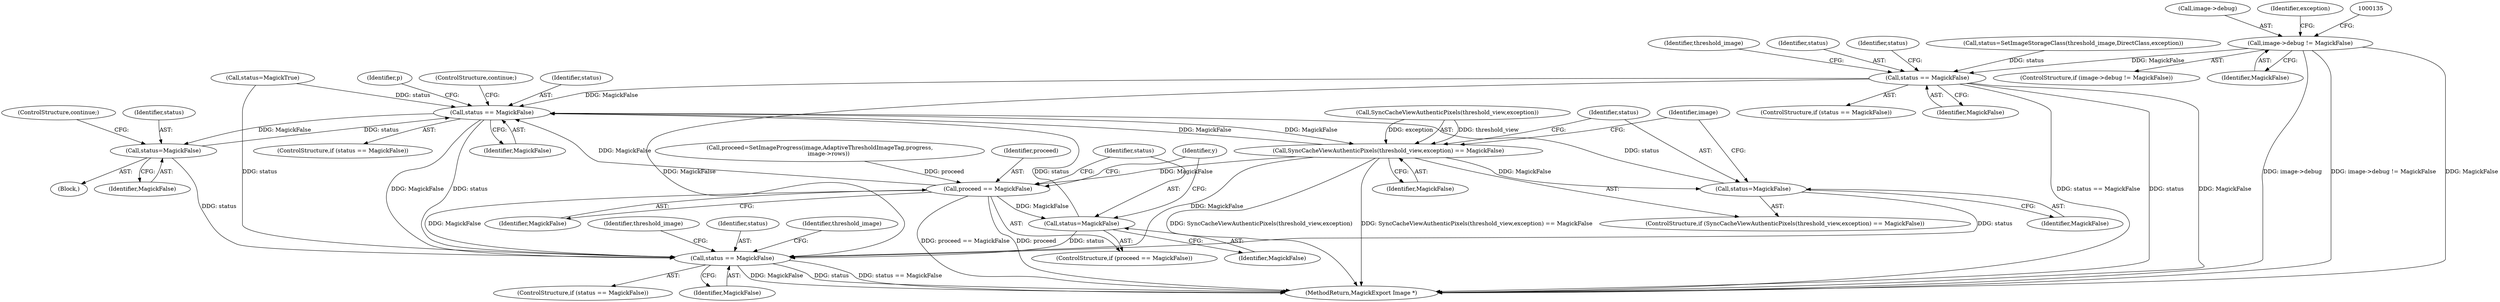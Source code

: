 digraph "0_ImageMagick6_604588fc35c7585abb7a9e71f69bb82e4389fefc@pointer" {
"1000129" [label="(Call,image->debug != MagickFalse)"];
"1000190" [label="(Call,status == MagickFalse)"];
"1000249" [label="(Call,status == MagickFalse)"];
"1000301" [label="(Call,status=MagickFalse)"];
"1000677" [label="(Call,status == MagickFalse)"];
"1000625" [label="(Call,SyncCacheViewAuthenticPixels(threshold_view,exception) == MagickFalse)"];
"1000630" [label="(Call,status=MagickFalse)"];
"1000655" [label="(Call,proceed == MagickFalse)"];
"1000658" [label="(Call,status=MagickFalse)"];
"1000677" [label="(Call,status == MagickFalse)"];
"1000658" [label="(Call,status=MagickFalse)"];
"1000624" [label="(ControlStructure,if (SyncCacheViewAuthenticPixels(threshold_view,exception) == MagickFalse))"];
"1000250" [label="(Identifier,status)"];
"1000128" [label="(ControlStructure,if (image->debug != MagickFalse))"];
"1000191" [label="(Identifier,status)"];
"1000681" [label="(Identifier,threshold_image)"];
"1000252" [label="(ControlStructure,continue;)"];
"1000130" [label="(Call,image->debug)"];
"1000629" [label="(Identifier,MagickFalse)"];
"1000249" [label="(Call,status == MagickFalse)"];
"1000301" [label="(Call,status=MagickFalse)"];
"1000303" [label="(Identifier,MagickFalse)"];
"1000660" [label="(Identifier,MagickFalse)"];
"1000248" [label="(ControlStructure,if (status == MagickFalse))"];
"1000189" [label="(ControlStructure,if (status == MagickFalse))"];
"1000251" [label="(Identifier,MagickFalse)"];
"1000190" [label="(Call,status == MagickFalse)"];
"1000626" [label="(Call,SyncCacheViewAuthenticPixels(threshold_view,exception))"];
"1000636" [label="(Identifier,image)"];
"1000203" [label="(Identifier,status)"];
"1000631" [label="(Identifier,status)"];
"1000656" [label="(Identifier,proceed)"];
"1000183" [label="(Call,status=SetImageStorageClass(threshold_image,DirectClass,exception))"];
"1000129" [label="(Call,image->debug != MagickFalse)"];
"1000300" [label="(Block,)"];
"1000133" [label="(Identifier,MagickFalse)"];
"1000237" [label="(Identifier,y)"];
"1000632" [label="(Identifier,MagickFalse)"];
"1000678" [label="(Identifier,status)"];
"1000630" [label="(Call,status=MagickFalse)"];
"1000304" [label="(ControlStructure,continue;)"];
"1000659" [label="(Identifier,status)"];
"1000676" [label="(ControlStructure,if (status == MagickFalse))"];
"1000655" [label="(Call,proceed == MagickFalse)"];
"1000202" [label="(Call,status=MagickTrue)"];
"1000679" [label="(Identifier,MagickFalse)"];
"1000195" [label="(Identifier,threshold_image)"];
"1000645" [label="(Call,proceed=SetImageProgress(image,AdaptiveThresholdImageTag,progress,\n          image->rows))"];
"1000625" [label="(Call,SyncCacheViewAuthenticPixels(threshold_view,exception) == MagickFalse)"];
"1000654" [label="(ControlStructure,if (proceed == MagickFalse))"];
"1000192" [label="(Identifier,MagickFalse)"];
"1000145" [label="(Identifier,exception)"];
"1000657" [label="(Identifier,MagickFalse)"];
"1000686" [label="(MethodReturn,MagickExport Image *)"];
"1000302" [label="(Identifier,status)"];
"1000685" [label="(Identifier,threshold_image)"];
"1000254" [label="(Identifier,p)"];
"1000129" -> "1000128"  [label="AST: "];
"1000129" -> "1000133"  [label="CFG: "];
"1000130" -> "1000129"  [label="AST: "];
"1000133" -> "1000129"  [label="AST: "];
"1000135" -> "1000129"  [label="CFG: "];
"1000145" -> "1000129"  [label="CFG: "];
"1000129" -> "1000686"  [label="DDG: image->debug"];
"1000129" -> "1000686"  [label="DDG: image->debug != MagickFalse"];
"1000129" -> "1000686"  [label="DDG: MagickFalse"];
"1000129" -> "1000190"  [label="DDG: MagickFalse"];
"1000190" -> "1000189"  [label="AST: "];
"1000190" -> "1000192"  [label="CFG: "];
"1000191" -> "1000190"  [label="AST: "];
"1000192" -> "1000190"  [label="AST: "];
"1000195" -> "1000190"  [label="CFG: "];
"1000203" -> "1000190"  [label="CFG: "];
"1000190" -> "1000686"  [label="DDG: status == MagickFalse"];
"1000190" -> "1000686"  [label="DDG: status"];
"1000190" -> "1000686"  [label="DDG: MagickFalse"];
"1000183" -> "1000190"  [label="DDG: status"];
"1000190" -> "1000249"  [label="DDG: MagickFalse"];
"1000190" -> "1000677"  [label="DDG: MagickFalse"];
"1000249" -> "1000248"  [label="AST: "];
"1000249" -> "1000251"  [label="CFG: "];
"1000250" -> "1000249"  [label="AST: "];
"1000251" -> "1000249"  [label="AST: "];
"1000252" -> "1000249"  [label="CFG: "];
"1000254" -> "1000249"  [label="CFG: "];
"1000630" -> "1000249"  [label="DDG: status"];
"1000202" -> "1000249"  [label="DDG: status"];
"1000301" -> "1000249"  [label="DDG: status"];
"1000658" -> "1000249"  [label="DDG: status"];
"1000625" -> "1000249"  [label="DDG: MagickFalse"];
"1000655" -> "1000249"  [label="DDG: MagickFalse"];
"1000249" -> "1000301"  [label="DDG: MagickFalse"];
"1000249" -> "1000625"  [label="DDG: MagickFalse"];
"1000249" -> "1000677"  [label="DDG: status"];
"1000249" -> "1000677"  [label="DDG: MagickFalse"];
"1000301" -> "1000300"  [label="AST: "];
"1000301" -> "1000303"  [label="CFG: "];
"1000302" -> "1000301"  [label="AST: "];
"1000303" -> "1000301"  [label="AST: "];
"1000304" -> "1000301"  [label="CFG: "];
"1000301" -> "1000677"  [label="DDG: status"];
"1000677" -> "1000676"  [label="AST: "];
"1000677" -> "1000679"  [label="CFG: "];
"1000678" -> "1000677"  [label="AST: "];
"1000679" -> "1000677"  [label="AST: "];
"1000681" -> "1000677"  [label="CFG: "];
"1000685" -> "1000677"  [label="CFG: "];
"1000677" -> "1000686"  [label="DDG: status"];
"1000677" -> "1000686"  [label="DDG: status == MagickFalse"];
"1000677" -> "1000686"  [label="DDG: MagickFalse"];
"1000630" -> "1000677"  [label="DDG: status"];
"1000202" -> "1000677"  [label="DDG: status"];
"1000658" -> "1000677"  [label="DDG: status"];
"1000625" -> "1000677"  [label="DDG: MagickFalse"];
"1000655" -> "1000677"  [label="DDG: MagickFalse"];
"1000625" -> "1000624"  [label="AST: "];
"1000625" -> "1000629"  [label="CFG: "];
"1000626" -> "1000625"  [label="AST: "];
"1000629" -> "1000625"  [label="AST: "];
"1000631" -> "1000625"  [label="CFG: "];
"1000636" -> "1000625"  [label="CFG: "];
"1000625" -> "1000686"  [label="DDG: SyncCacheViewAuthenticPixels(threshold_view,exception)"];
"1000625" -> "1000686"  [label="DDG: SyncCacheViewAuthenticPixels(threshold_view,exception) == MagickFalse"];
"1000626" -> "1000625"  [label="DDG: threshold_view"];
"1000626" -> "1000625"  [label="DDG: exception"];
"1000625" -> "1000630"  [label="DDG: MagickFalse"];
"1000625" -> "1000655"  [label="DDG: MagickFalse"];
"1000630" -> "1000624"  [label="AST: "];
"1000630" -> "1000632"  [label="CFG: "];
"1000631" -> "1000630"  [label="AST: "];
"1000632" -> "1000630"  [label="AST: "];
"1000636" -> "1000630"  [label="CFG: "];
"1000655" -> "1000654"  [label="AST: "];
"1000655" -> "1000657"  [label="CFG: "];
"1000656" -> "1000655"  [label="AST: "];
"1000657" -> "1000655"  [label="AST: "];
"1000659" -> "1000655"  [label="CFG: "];
"1000237" -> "1000655"  [label="CFG: "];
"1000655" -> "1000686"  [label="DDG: proceed"];
"1000655" -> "1000686"  [label="DDG: proceed == MagickFalse"];
"1000645" -> "1000655"  [label="DDG: proceed"];
"1000655" -> "1000658"  [label="DDG: MagickFalse"];
"1000658" -> "1000654"  [label="AST: "];
"1000658" -> "1000660"  [label="CFG: "];
"1000659" -> "1000658"  [label="AST: "];
"1000660" -> "1000658"  [label="AST: "];
"1000237" -> "1000658"  [label="CFG: "];
}
